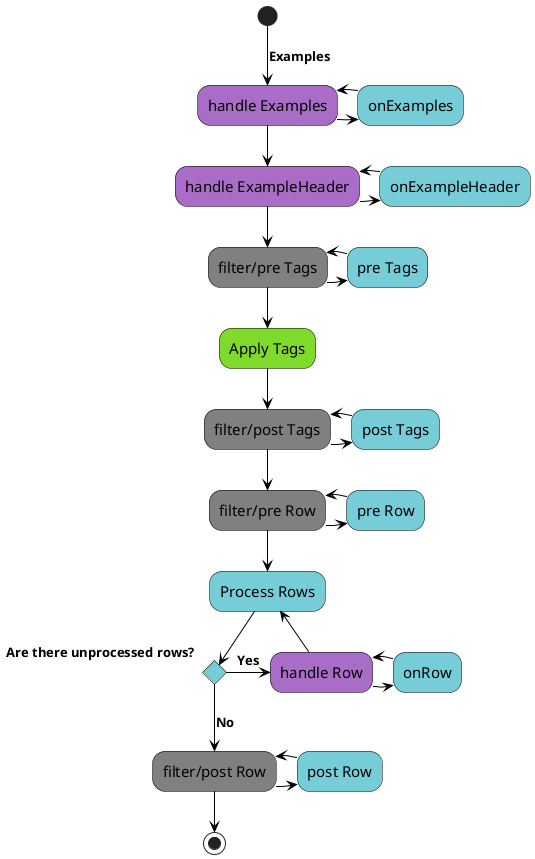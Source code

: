 @startuml
skinparam activity {
BackgroundColor #76CDD8
BackgroundColor<<apply>> #80DA2B
BackgroundColor<<filter>> #808080
BackgroundColor<<handle>> #AA6DC7
ArrowColor black
ArrowFontSize 13
ArrowFontStyle bold
ArrowFontName Segoe UI
BorderColor black
FontName Segoe UI
FontSize 15
}
(*) -->[Examples] "handle Examples"
-right-> "onExamples"
-left-> "handle Examples" <<handle>>
--> "handle ExampleHeader" <<handle>>
-right-> "onExampleHeader"
-left-> "handle ExampleHeader"
--> "filter/pre Tags" <<filter>>
-right-> "pre Tags"
-left-> "filter/pre Tags"
--> "Apply Tags" <<apply>>
--> "filter/post Tags" <<filter>>
-right-> "post Tags"
-left-> "filter/post Tags"
--> "filter/pre Row" <<filter>>
-right-> "pre Row"
-left-> "filter/pre Row" <<filter>>
--> "Process Rows"
If "Are there unprocessed rows?"
-right-> [Yes] "handle Row" <<handle>>
-right-> "onRow"
-left-> "handle Row"
-left-> "Process Rows"
else
--> [No] "filter/post Row" <<filter>>
-right-> "post Row"
-left-> "filter/post Row" <<filter>>
--> (*)
@enduml
